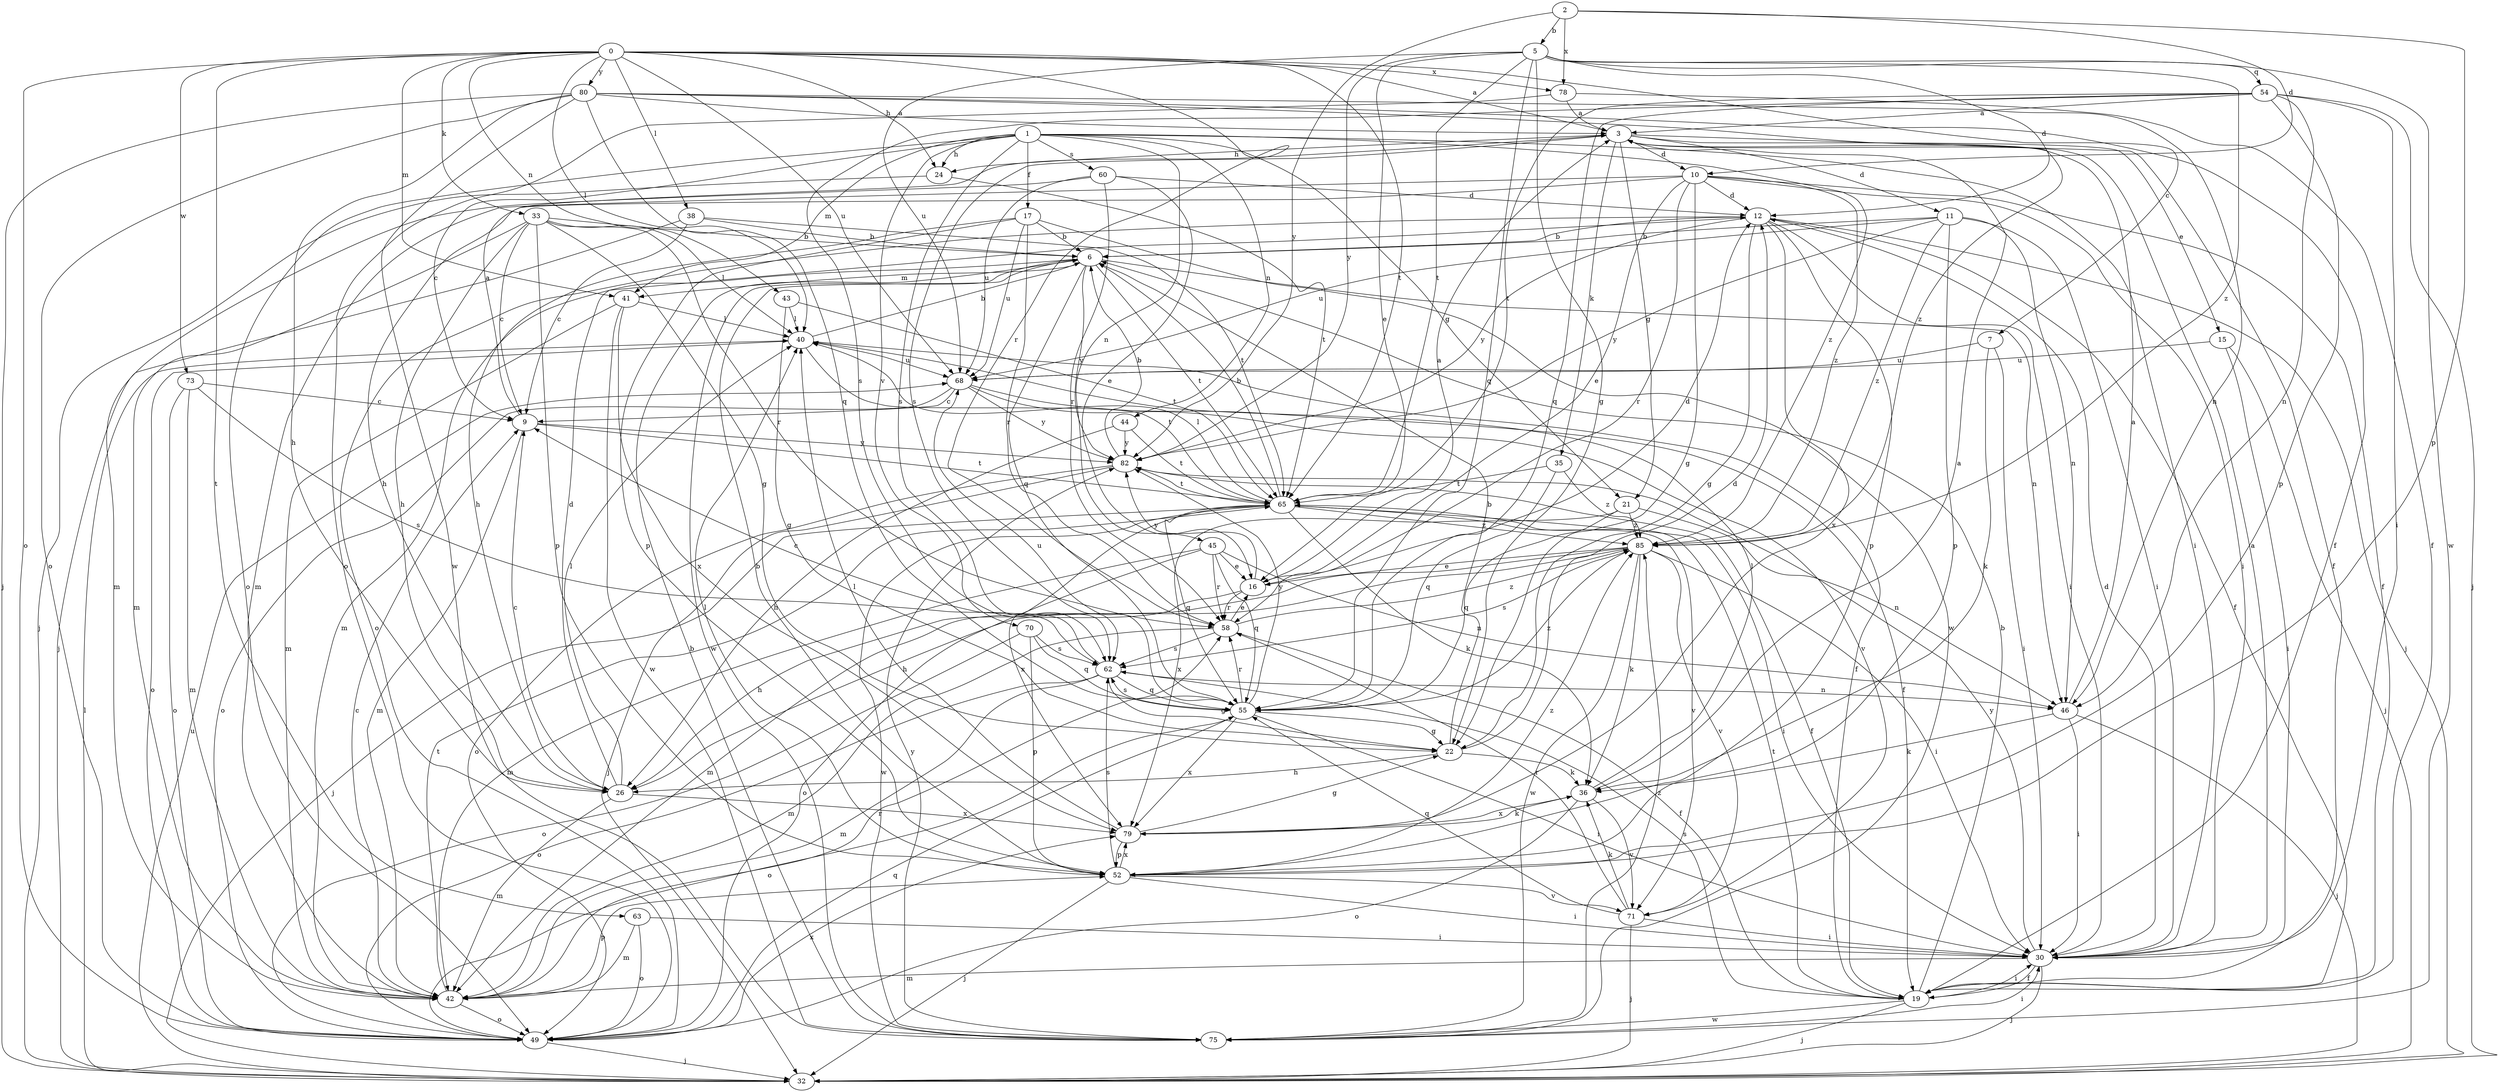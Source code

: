 strict digraph  {
0;
1;
2;
3;
5;
6;
7;
9;
10;
11;
12;
15;
16;
17;
19;
21;
22;
24;
26;
30;
32;
33;
35;
36;
38;
40;
41;
42;
43;
44;
45;
46;
49;
52;
54;
55;
58;
60;
62;
63;
65;
68;
70;
71;
73;
75;
78;
79;
80;
82;
85;
0 -> 3  [label=a];
0 -> 7  [label=c];
0 -> 24  [label=h];
0 -> 33  [label=k];
0 -> 38  [label=l];
0 -> 40  [label=l];
0 -> 41  [label=m];
0 -> 43  [label=n];
0 -> 49  [label=o];
0 -> 58  [label=r];
0 -> 63  [label=t];
0 -> 65  [label=t];
0 -> 68  [label=u];
0 -> 73  [label=w];
0 -> 78  [label=x];
0 -> 80  [label=y];
1 -> 9  [label=c];
1 -> 17  [label=f];
1 -> 21  [label=g];
1 -> 24  [label=h];
1 -> 30  [label=i];
1 -> 41  [label=m];
1 -> 44  [label=n];
1 -> 45  [label=n];
1 -> 49  [label=o];
1 -> 60  [label=s];
1 -> 62  [label=s];
1 -> 70  [label=v];
1 -> 85  [label=z];
2 -> 5  [label=b];
2 -> 10  [label=d];
2 -> 52  [label=p];
2 -> 78  [label=x];
2 -> 82  [label=y];
3 -> 10  [label=d];
3 -> 11  [label=d];
3 -> 15  [label=e];
3 -> 19  [label=f];
3 -> 21  [label=g];
3 -> 24  [label=h];
3 -> 35  [label=k];
3 -> 62  [label=s];
5 -> 12  [label=d];
5 -> 16  [label=e];
5 -> 22  [label=g];
5 -> 54  [label=q];
5 -> 55  [label=q];
5 -> 65  [label=t];
5 -> 68  [label=u];
5 -> 75  [label=w];
5 -> 82  [label=y];
5 -> 85  [label=z];
6 -> 41  [label=m];
6 -> 42  [label=m];
6 -> 46  [label=n];
6 -> 55  [label=q];
6 -> 65  [label=t];
6 -> 75  [label=w];
6 -> 82  [label=y];
7 -> 30  [label=i];
7 -> 36  [label=k];
7 -> 68  [label=u];
9 -> 3  [label=a];
9 -> 42  [label=m];
9 -> 65  [label=t];
9 -> 82  [label=y];
10 -> 12  [label=d];
10 -> 16  [label=e];
10 -> 19  [label=f];
10 -> 22  [label=g];
10 -> 26  [label=h];
10 -> 30  [label=i];
10 -> 42  [label=m];
10 -> 58  [label=r];
10 -> 85  [label=z];
11 -> 6  [label=b];
11 -> 30  [label=i];
11 -> 46  [label=n];
11 -> 52  [label=p];
11 -> 68  [label=u];
11 -> 82  [label=y];
11 -> 85  [label=z];
12 -> 6  [label=b];
12 -> 19  [label=f];
12 -> 22  [label=g];
12 -> 30  [label=i];
12 -> 32  [label=j];
12 -> 49  [label=o];
12 -> 52  [label=p];
12 -> 79  [label=x];
12 -> 82  [label=y];
15 -> 30  [label=i];
15 -> 32  [label=j];
15 -> 68  [label=u];
16 -> 3  [label=a];
16 -> 12  [label=d];
16 -> 26  [label=h];
16 -> 58  [label=r];
16 -> 82  [label=y];
17 -> 6  [label=b];
17 -> 26  [label=h];
17 -> 52  [label=p];
17 -> 58  [label=r];
17 -> 68  [label=u];
17 -> 75  [label=w];
19 -> 6  [label=b];
19 -> 30  [label=i];
19 -> 32  [label=j];
19 -> 62  [label=s];
19 -> 65  [label=t];
19 -> 75  [label=w];
21 -> 46  [label=n];
21 -> 55  [label=q];
21 -> 79  [label=x];
21 -> 85  [label=z];
22 -> 6  [label=b];
22 -> 12  [label=d];
22 -> 26  [label=h];
22 -> 36  [label=k];
24 -> 32  [label=j];
24 -> 65  [label=t];
26 -> 9  [label=c];
26 -> 12  [label=d];
26 -> 40  [label=l];
26 -> 42  [label=m];
26 -> 79  [label=x];
30 -> 3  [label=a];
30 -> 12  [label=d];
30 -> 19  [label=f];
30 -> 32  [label=j];
30 -> 42  [label=m];
30 -> 82  [label=y];
32 -> 40  [label=l];
32 -> 68  [label=u];
33 -> 6  [label=b];
33 -> 9  [label=c];
33 -> 22  [label=g];
33 -> 26  [label=h];
33 -> 40  [label=l];
33 -> 42  [label=m];
33 -> 52  [label=p];
33 -> 58  [label=r];
35 -> 55  [label=q];
35 -> 65  [label=t];
35 -> 85  [label=z];
36 -> 3  [label=a];
36 -> 40  [label=l];
36 -> 49  [label=o];
36 -> 71  [label=v];
36 -> 79  [label=x];
38 -> 6  [label=b];
38 -> 9  [label=c];
38 -> 32  [label=j];
38 -> 65  [label=t];
40 -> 6  [label=b];
40 -> 19  [label=f];
40 -> 49  [label=o];
40 -> 65  [label=t];
40 -> 68  [label=u];
41 -> 40  [label=l];
41 -> 42  [label=m];
41 -> 75  [label=w];
41 -> 79  [label=x];
42 -> 9  [label=c];
42 -> 49  [label=o];
42 -> 52  [label=p];
42 -> 58  [label=r];
42 -> 65  [label=t];
43 -> 22  [label=g];
43 -> 40  [label=l];
43 -> 65  [label=t];
44 -> 26  [label=h];
44 -> 65  [label=t];
44 -> 82  [label=y];
45 -> 16  [label=e];
45 -> 42  [label=m];
45 -> 46  [label=n];
45 -> 49  [label=o];
45 -> 55  [label=q];
45 -> 58  [label=r];
46 -> 3  [label=a];
46 -> 30  [label=i];
46 -> 32  [label=j];
46 -> 36  [label=k];
49 -> 32  [label=j];
49 -> 55  [label=q];
49 -> 79  [label=x];
52 -> 6  [label=b];
52 -> 30  [label=i];
52 -> 32  [label=j];
52 -> 40  [label=l];
52 -> 62  [label=s];
52 -> 71  [label=v];
52 -> 79  [label=x];
52 -> 85  [label=z];
54 -> 3  [label=a];
54 -> 30  [label=i];
54 -> 32  [label=j];
54 -> 46  [label=n];
54 -> 52  [label=p];
54 -> 55  [label=q];
54 -> 62  [label=s];
54 -> 65  [label=t];
55 -> 22  [label=g];
55 -> 30  [label=i];
55 -> 49  [label=o];
55 -> 58  [label=r];
55 -> 62  [label=s];
55 -> 68  [label=u];
55 -> 79  [label=x];
55 -> 82  [label=y];
55 -> 85  [label=z];
58 -> 16  [label=e];
58 -> 19  [label=f];
58 -> 42  [label=m];
58 -> 62  [label=s];
58 -> 85  [label=z];
60 -> 12  [label=d];
60 -> 16  [label=e];
60 -> 42  [label=m];
60 -> 58  [label=r];
60 -> 68  [label=u];
62 -> 9  [label=c];
62 -> 22  [label=g];
62 -> 42  [label=m];
62 -> 46  [label=n];
62 -> 49  [label=o];
62 -> 55  [label=q];
63 -> 30  [label=i];
63 -> 42  [label=m];
63 -> 49  [label=o];
65 -> 6  [label=b];
65 -> 30  [label=i];
65 -> 32  [label=j];
65 -> 36  [label=k];
65 -> 40  [label=l];
65 -> 55  [label=q];
65 -> 71  [label=v];
65 -> 75  [label=w];
65 -> 79  [label=x];
65 -> 85  [label=z];
68 -> 9  [label=c];
68 -> 19  [label=f];
68 -> 49  [label=o];
68 -> 71  [label=v];
68 -> 82  [label=y];
70 -> 49  [label=o];
70 -> 52  [label=p];
70 -> 55  [label=q];
70 -> 62  [label=s];
71 -> 30  [label=i];
71 -> 32  [label=j];
71 -> 36  [label=k];
71 -> 55  [label=q];
71 -> 58  [label=r];
73 -> 9  [label=c];
73 -> 42  [label=m];
73 -> 49  [label=o];
73 -> 62  [label=s];
75 -> 6  [label=b];
75 -> 30  [label=i];
75 -> 82  [label=y];
75 -> 85  [label=z];
78 -> 3  [label=a];
78 -> 19  [label=f];
78 -> 49  [label=o];
79 -> 22  [label=g];
79 -> 36  [label=k];
79 -> 40  [label=l];
79 -> 52  [label=p];
80 -> 3  [label=a];
80 -> 19  [label=f];
80 -> 26  [label=h];
80 -> 32  [label=j];
80 -> 46  [label=n];
80 -> 49  [label=o];
80 -> 55  [label=q];
80 -> 75  [label=w];
80 -> 85  [label=z];
82 -> 6  [label=b];
82 -> 19  [label=f];
82 -> 32  [label=j];
82 -> 49  [label=o];
82 -> 65  [label=t];
85 -> 16  [label=e];
85 -> 26  [label=h];
85 -> 30  [label=i];
85 -> 36  [label=k];
85 -> 42  [label=m];
85 -> 62  [label=s];
85 -> 71  [label=v];
85 -> 75  [label=w];
}
